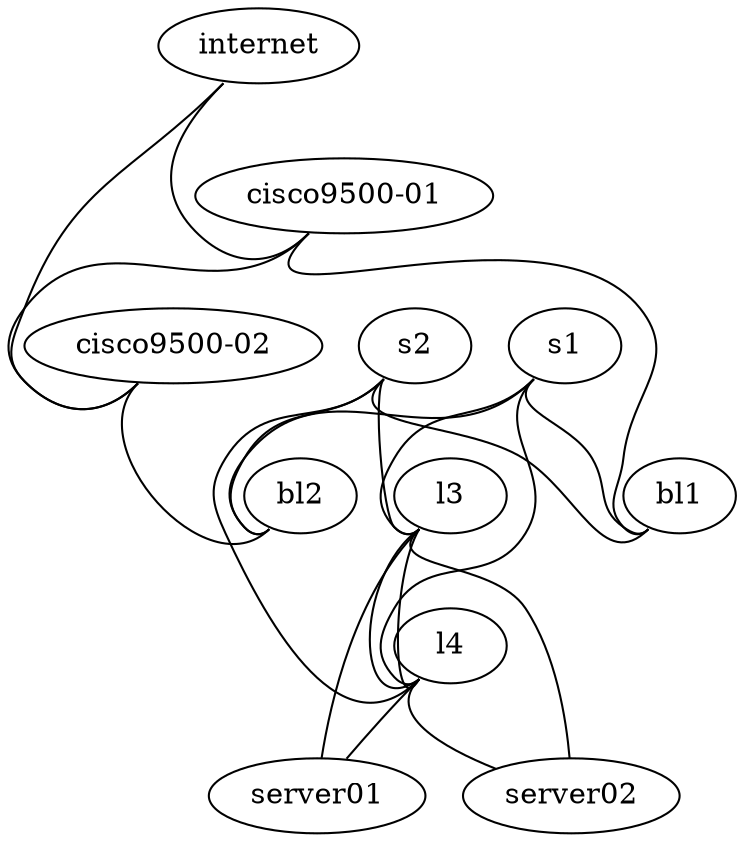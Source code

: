 graph site {
 "internet" [function="internet" os="CumulusCommunity/cumulus-vx" version="3.7.5" memory="1024" config="./helper_scripts/extra_switch_config.sh" mgmt_ip="192.168.200.1"]
 "cisco9500-01" [function="cisco" os="CumulusCommunity/cumulus-vx" version="3.7.5" memory="1024" config="./helper_scripts/extra_switch_config.sh" mgmt_ip="192.168.200.2"]
 "cisco9500-02" [function="cisco" os="CumulusCommunity/cumulus-vx" version="3.7.5" memory="1024" config="./helper_scripts/extra_switch_config.sh" mgmt_ip="192.168.200.3"]
 "s1" [function="spine" os="CumulusCommunity/cumulus-vx" version="3.7.5" memory="1024" config="./helper_scripts/extra_switch_config.sh" mgmt_ip="192.168.200.4"]
 "s2" [function="spine" os="CumulusCommunity/cumulus-vx" version="3.7.5" memory="1024" config="./helper_scripts/extra_switch_config.sh" mgmt_ip="192.168.200.5"]
 "bl1" [function="leaf" os="CumulusCommunity/cumulus-vx" version="3.7.5" memory="1024" config="./helper_scripts/extra_switch_config.sh" mgmt_ip="192.168.200.6"]
 "bl2" [function="leaf" os="CumulusCommunity/cumulus-vx" version="3.7.5" memory="1024" config="./helper_scripts/extra_switch_config.sh" mgmt_ip="192.168.200.7"]
 "l3" [function="leaf" os="CumulusCommunity/cumulus-vx" version="3.7.5" memory="1024" config="./helper_scripts/extra_switch_config.sh" mgmt_ip="192.168.200.8"]
 "l4" [function="leaf" os="CumulusCommunity/cumulus-vx" version="3.7.5" memory="1024" config="./helper_scripts/extra_switch_config.sh" mgmt_ip="192.168.200.9"]
 "server01" [function="host" os="yk0/ubuntu-xenial" memory="768" config="./helper_scripts/extra_server_config.sh" mgmt_ip="192.168.200.10"]
 "server02" [function="host" os="yk0/ubuntu-xenial" memory="768" config="./helper_scripts/extra_server_config.sh" mgmt_ip="192.168.200.11"]

"internet":"swp1" -- "cisco9500-01":"swp4"
"internet":"swp2" -- "cisco9500-02":"swp4"
"cisco9500-01":"swp1" -- "bl1":"swp25"
"cisco9500-02":"swp1" -- "bl2":"swp55"
"cisco9500-01":"swp3" -- "cisco9500-02":"swp3"

"s1":"swp1" -- "bl1":"swp29"
"s1":"swp2" -- "bl2":"swp53"
"s1":"swp3" -- "l3":"swp53"
"s1":"swp4" -- "l4":"swp53"
"s2":"swp1" -- "bl1":"swp30"
"s2":"swp2" -- "bl2":"swp54"
"s2":"swp3" -- "l3":"swp54"
"s2":"swp4" -- "l4":"swp54"
"l3":"swp1" -- "server01":"eth1"
"l3":"swp2" -- "server02":"eth1"
"l4":"swp1" -- "server01":"eth2"
"l4":"swp2" -- "server02":"eth2"
"l3":"swp55" -- "l4":"swp55"
"l3":"swp56" -- "l4":"swp56"
}
